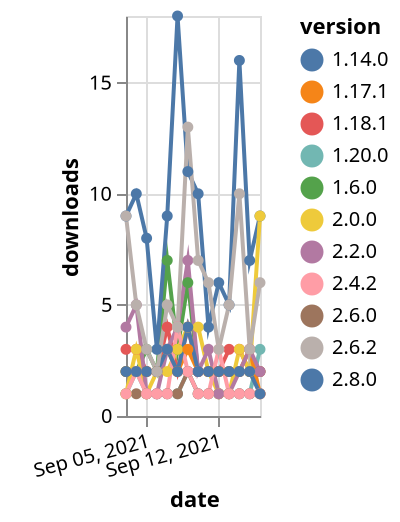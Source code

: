 {"$schema": "https://vega.github.io/schema/vega-lite/v5.json", "description": "A simple bar chart with embedded data.", "data": {"values": [{"date": "2021-09-03", "total": 5873, "delta": 2, "version": "1.6.0"}, {"date": "2021-09-04", "total": 5875, "delta": 2, "version": "1.6.0"}, {"date": "2021-09-05", "total": 5878, "delta": 3, "version": "1.6.0"}, {"date": "2021-09-06", "total": 5880, "delta": 2, "version": "1.6.0"}, {"date": "2021-09-07", "total": 5887, "delta": 7, "version": "1.6.0"}, {"date": "2021-09-08", "total": 5890, "delta": 3, "version": "1.6.0"}, {"date": "2021-09-09", "total": 5896, "delta": 6, "version": "1.6.0"}, {"date": "2021-09-10", "total": 5898, "delta": 2, "version": "1.6.0"}, {"date": "2021-09-11", "total": 5900, "delta": 2, "version": "1.6.0"}, {"date": "2021-09-12", "total": 5902, "delta": 2, "version": "1.6.0"}, {"date": "2021-09-13", "total": 5904, "delta": 2, "version": "1.6.0"}, {"date": "2021-09-14", "total": 5906, "delta": 2, "version": "1.6.0"}, {"date": "2021-09-15", "total": 5908, "delta": 2, "version": "1.6.0"}, {"date": "2021-09-16", "total": 5910, "delta": 2, "version": "1.6.0"}, {"date": "2021-09-03", "total": 1560, "delta": 1, "version": "1.20.0"}, {"date": "2021-09-04", "total": 1562, "delta": 2, "version": "1.20.0"}, {"date": "2021-09-05", "total": 1563, "delta": 1, "version": "1.20.0"}, {"date": "2021-09-06", "total": 1564, "delta": 1, "version": "1.20.0"}, {"date": "2021-09-07", "total": 1565, "delta": 1, "version": "1.20.0"}, {"date": "2021-09-08", "total": 1566, "delta": 1, "version": "1.20.0"}, {"date": "2021-09-09", "total": 1568, "delta": 2, "version": "1.20.0"}, {"date": "2021-09-10", "total": 1569, "delta": 1, "version": "1.20.0"}, {"date": "2021-09-11", "total": 1570, "delta": 1, "version": "1.20.0"}, {"date": "2021-09-12", "total": 1571, "delta": 1, "version": "1.20.0"}, {"date": "2021-09-13", "total": 1572, "delta": 1, "version": "1.20.0"}, {"date": "2021-09-14", "total": 1573, "delta": 1, "version": "1.20.0"}, {"date": "2021-09-15", "total": 1574, "delta": 1, "version": "1.20.0"}, {"date": "2021-09-16", "total": 1577, "delta": 3, "version": "1.20.0"}, {"date": "2021-09-03", "total": 642, "delta": 9, "version": "2.8.0"}, {"date": "2021-09-04", "total": 652, "delta": 10, "version": "2.8.0"}, {"date": "2021-09-05", "total": 660, "delta": 8, "version": "2.8.0"}, {"date": "2021-09-06", "total": 663, "delta": 3, "version": "2.8.0"}, {"date": "2021-09-07", "total": 672, "delta": 9, "version": "2.8.0"}, {"date": "2021-09-08", "total": 690, "delta": 18, "version": "2.8.0"}, {"date": "2021-09-09", "total": 701, "delta": 11, "version": "2.8.0"}, {"date": "2021-09-10", "total": 711, "delta": 10, "version": "2.8.0"}, {"date": "2021-09-11", "total": 715, "delta": 4, "version": "2.8.0"}, {"date": "2021-09-12", "total": 721, "delta": 6, "version": "2.8.0"}, {"date": "2021-09-13", "total": 726, "delta": 5, "version": "2.8.0"}, {"date": "2021-09-14", "total": 742, "delta": 16, "version": "2.8.0"}, {"date": "2021-09-15", "total": 749, "delta": 7, "version": "2.8.0"}, {"date": "2021-09-16", "total": 758, "delta": 9, "version": "2.8.0"}, {"date": "2021-09-03", "total": 586, "delta": 1, "version": "2.6.0"}, {"date": "2021-09-04", "total": 587, "delta": 1, "version": "2.6.0"}, {"date": "2021-09-05", "total": 588, "delta": 1, "version": "2.6.0"}, {"date": "2021-09-06", "total": 589, "delta": 1, "version": "2.6.0"}, {"date": "2021-09-07", "total": 590, "delta": 1, "version": "2.6.0"}, {"date": "2021-09-08", "total": 591, "delta": 1, "version": "2.6.0"}, {"date": "2021-09-09", "total": 593, "delta": 2, "version": "2.6.0"}, {"date": "2021-09-10", "total": 594, "delta": 1, "version": "2.6.0"}, {"date": "2021-09-11", "total": 595, "delta": 1, "version": "2.6.0"}, {"date": "2021-09-12", "total": 596, "delta": 1, "version": "2.6.0"}, {"date": "2021-09-13", "total": 597, "delta": 1, "version": "2.6.0"}, {"date": "2021-09-14", "total": 598, "delta": 1, "version": "2.6.0"}, {"date": "2021-09-15", "total": 599, "delta": 1, "version": "2.6.0"}, {"date": "2021-09-16", "total": 600, "delta": 1, "version": "2.6.0"}, {"date": "2021-09-03", "total": 4175, "delta": 3, "version": "1.18.1"}, {"date": "2021-09-04", "total": 4178, "delta": 3, "version": "1.18.1"}, {"date": "2021-09-05", "total": 4180, "delta": 2, "version": "1.18.1"}, {"date": "2021-09-06", "total": 4182, "delta": 2, "version": "1.18.1"}, {"date": "2021-09-07", "total": 4186, "delta": 4, "version": "1.18.1"}, {"date": "2021-09-08", "total": 4188, "delta": 2, "version": "1.18.1"}, {"date": "2021-09-09", "total": 4192, "delta": 4, "version": "1.18.1"}, {"date": "2021-09-10", "total": 4194, "delta": 2, "version": "1.18.1"}, {"date": "2021-09-11", "total": 4196, "delta": 2, "version": "1.18.1"}, {"date": "2021-09-12", "total": 4198, "delta": 2, "version": "1.18.1"}, {"date": "2021-09-13", "total": 4201, "delta": 3, "version": "1.18.1"}, {"date": "2021-09-14", "total": 4204, "delta": 3, "version": "1.18.1"}, {"date": "2021-09-15", "total": 4206, "delta": 2, "version": "1.18.1"}, {"date": "2021-09-16", "total": 4208, "delta": 2, "version": "1.18.1"}, {"date": "2021-09-03", "total": 3125, "delta": 1, "version": "2.0.0"}, {"date": "2021-09-04", "total": 3128, "delta": 3, "version": "2.0.0"}, {"date": "2021-09-05", "total": 3129, "delta": 1, "version": "2.0.0"}, {"date": "2021-09-06", "total": 3131, "delta": 2, "version": "2.0.0"}, {"date": "2021-09-07", "total": 3133, "delta": 2, "version": "2.0.0"}, {"date": "2021-09-08", "total": 3136, "delta": 3, "version": "2.0.0"}, {"date": "2021-09-09", "total": 3140, "delta": 4, "version": "2.0.0"}, {"date": "2021-09-10", "total": 3144, "delta": 4, "version": "2.0.0"}, {"date": "2021-09-11", "total": 3146, "delta": 2, "version": "2.0.0"}, {"date": "2021-09-12", "total": 3147, "delta": 1, "version": "2.0.0"}, {"date": "2021-09-13", "total": 3148, "delta": 1, "version": "2.0.0"}, {"date": "2021-09-14", "total": 3151, "delta": 3, "version": "2.0.0"}, {"date": "2021-09-15", "total": 3153, "delta": 2, "version": "2.0.0"}, {"date": "2021-09-16", "total": 3162, "delta": 9, "version": "2.0.0"}, {"date": "2021-09-03", "total": 5470, "delta": 2, "version": "1.17.1"}, {"date": "2021-09-04", "total": 5472, "delta": 2, "version": "1.17.1"}, {"date": "2021-09-05", "total": 5474, "delta": 2, "version": "1.17.1"}, {"date": "2021-09-06", "total": 5476, "delta": 2, "version": "1.17.1"}, {"date": "2021-09-07", "total": 5479, "delta": 3, "version": "1.17.1"}, {"date": "2021-09-08", "total": 5481, "delta": 2, "version": "1.17.1"}, {"date": "2021-09-09", "total": 5484, "delta": 3, "version": "1.17.1"}, {"date": "2021-09-10", "total": 5486, "delta": 2, "version": "1.17.1"}, {"date": "2021-09-11", "total": 5488, "delta": 2, "version": "1.17.1"}, {"date": "2021-09-12", "total": 5490, "delta": 2, "version": "1.17.1"}, {"date": "2021-09-13", "total": 5492, "delta": 2, "version": "1.17.1"}, {"date": "2021-09-14", "total": 5494, "delta": 2, "version": "1.17.1"}, {"date": "2021-09-15", "total": 5497, "delta": 3, "version": "1.17.1"}, {"date": "2021-09-16", "total": 5498, "delta": 1, "version": "1.17.1"}, {"date": "2021-09-03", "total": 3787, "delta": 4, "version": "2.2.0"}, {"date": "2021-09-04", "total": 3792, "delta": 5, "version": "2.2.0"}, {"date": "2021-09-05", "total": 3793, "delta": 1, "version": "2.2.0"}, {"date": "2021-09-06", "total": 3794, "delta": 1, "version": "2.2.0"}, {"date": "2021-09-07", "total": 3797, "delta": 3, "version": "2.2.0"}, {"date": "2021-09-08", "total": 3801, "delta": 4, "version": "2.2.0"}, {"date": "2021-09-09", "total": 3808, "delta": 7, "version": "2.2.0"}, {"date": "2021-09-10", "total": 3810, "delta": 2, "version": "2.2.0"}, {"date": "2021-09-11", "total": 3813, "delta": 3, "version": "2.2.0"}, {"date": "2021-09-12", "total": 3814, "delta": 1, "version": "2.2.0"}, {"date": "2021-09-13", "total": 3815, "delta": 1, "version": "2.2.0"}, {"date": "2021-09-14", "total": 3817, "delta": 2, "version": "2.2.0"}, {"date": "2021-09-15", "total": 3820, "delta": 3, "version": "2.2.0"}, {"date": "2021-09-16", "total": 3822, "delta": 2, "version": "2.2.0"}, {"date": "2021-09-03", "total": 740, "delta": 1, "version": "2.4.2"}, {"date": "2021-09-04", "total": 742, "delta": 2, "version": "2.4.2"}, {"date": "2021-09-05", "total": 743, "delta": 1, "version": "2.4.2"}, {"date": "2021-09-06", "total": 744, "delta": 1, "version": "2.4.2"}, {"date": "2021-09-07", "total": 745, "delta": 1, "version": "2.4.2"}, {"date": "2021-09-08", "total": 749, "delta": 4, "version": "2.4.2"}, {"date": "2021-09-09", "total": 751, "delta": 2, "version": "2.4.2"}, {"date": "2021-09-10", "total": 752, "delta": 1, "version": "2.4.2"}, {"date": "2021-09-11", "total": 753, "delta": 1, "version": "2.4.2"}, {"date": "2021-09-12", "total": 756, "delta": 3, "version": "2.4.2"}, {"date": "2021-09-13", "total": 757, "delta": 1, "version": "2.4.2"}, {"date": "2021-09-14", "total": 758, "delta": 1, "version": "2.4.2"}, {"date": "2021-09-15", "total": 759, "delta": 1, "version": "2.4.2"}, {"date": "2021-09-16", "total": 760, "delta": 1, "version": "2.4.2"}, {"date": "2021-09-03", "total": 2689, "delta": 2, "version": "1.14.0"}, {"date": "2021-09-04", "total": 2691, "delta": 2, "version": "1.14.0"}, {"date": "2021-09-05", "total": 2693, "delta": 2, "version": "1.14.0"}, {"date": "2021-09-06", "total": 2695, "delta": 2, "version": "1.14.0"}, {"date": "2021-09-07", "total": 2698, "delta": 3, "version": "1.14.0"}, {"date": "2021-09-08", "total": 2700, "delta": 2, "version": "1.14.0"}, {"date": "2021-09-09", "total": 2704, "delta": 4, "version": "1.14.0"}, {"date": "2021-09-10", "total": 2706, "delta": 2, "version": "1.14.0"}, {"date": "2021-09-11", "total": 2708, "delta": 2, "version": "1.14.0"}, {"date": "2021-09-12", "total": 2710, "delta": 2, "version": "1.14.0"}, {"date": "2021-09-13", "total": 2712, "delta": 2, "version": "1.14.0"}, {"date": "2021-09-14", "total": 2714, "delta": 2, "version": "1.14.0"}, {"date": "2021-09-15", "total": 2716, "delta": 2, "version": "1.14.0"}, {"date": "2021-09-16", "total": 2717, "delta": 1, "version": "1.14.0"}, {"date": "2021-09-03", "total": 2080, "delta": 9, "version": "2.6.2"}, {"date": "2021-09-04", "total": 2085, "delta": 5, "version": "2.6.2"}, {"date": "2021-09-05", "total": 2088, "delta": 3, "version": "2.6.2"}, {"date": "2021-09-06", "total": 2090, "delta": 2, "version": "2.6.2"}, {"date": "2021-09-07", "total": 2095, "delta": 5, "version": "2.6.2"}, {"date": "2021-09-08", "total": 2099, "delta": 4, "version": "2.6.2"}, {"date": "2021-09-09", "total": 2112, "delta": 13, "version": "2.6.2"}, {"date": "2021-09-10", "total": 2119, "delta": 7, "version": "2.6.2"}, {"date": "2021-09-11", "total": 2125, "delta": 6, "version": "2.6.2"}, {"date": "2021-09-12", "total": 2128, "delta": 3, "version": "2.6.2"}, {"date": "2021-09-13", "total": 2133, "delta": 5, "version": "2.6.2"}, {"date": "2021-09-14", "total": 2143, "delta": 10, "version": "2.6.2"}, {"date": "2021-09-15", "total": 2146, "delta": 3, "version": "2.6.2"}, {"date": "2021-09-16", "total": 2152, "delta": 6, "version": "2.6.2"}]}, "width": "container", "mark": {"type": "line", "point": {"filled": true}}, "encoding": {"x": {"field": "date", "type": "temporal", "timeUnit": "yearmonthdate", "title": "date", "axis": {"labelAngle": -15}}, "y": {"field": "delta", "type": "quantitative", "title": "downloads"}, "color": {"field": "version", "type": "nominal"}, "tooltip": {"field": "delta"}}}